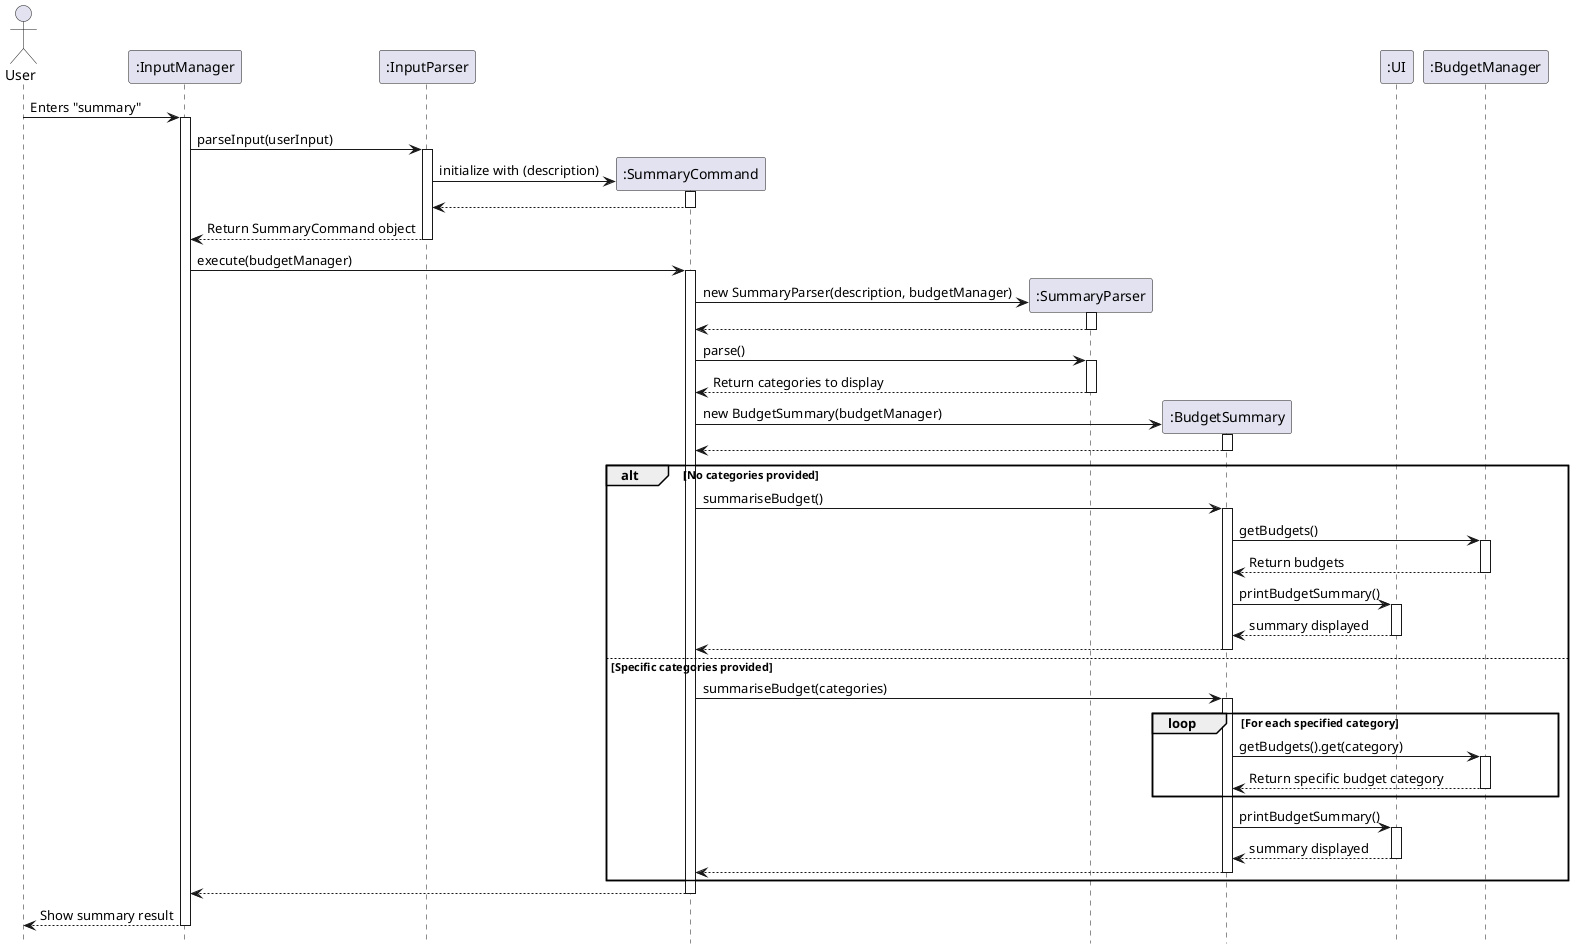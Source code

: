 @startuml
hide circle
skinparam classAttributeIconSize 0
hide footbox

actor User
participant ":InputManager" as IM
participant ":InputParser" as IP
participant ":SummaryCommand" as SC
participant ":SummaryParser" as SP
participant ":BudgetSummary" as BS
participant ":UI" as UI
participant ":BudgetManager" as BM

User -> IM: Enters "summary"
activate IM
IM -> IP: parseInput(userInput)
activate IP
create SC
IP -> SC: initialize with (description)
activate SC
SC --> IP
deactivate SC
IP --> IM: Return SummaryCommand object
deactivate IP
IM -> SC: execute(budgetManager)
activate SC
create SP
SC -> SP: new SummaryParser(description, budgetManager)
activate SP
SP --> SC
deactivate SP

SC -> SP: parse()
activate SP
SP --> SC : Return categories to display

deactivate SP


create BS
SC -> BS: new BudgetSummary(budgetManager)
activate BS
BS --> SC
deactivate BS

alt No categories provided
SC -> BS: summariseBudget()
activate BS
BS -> BM: getBudgets()
activate BM
BM --> BS: Return budgets
deactivate BM
BS -> UI: printBudgetSummary()
activate UI
UI --> BS: summary displayed
deactivate UI
BS--> SC
deactivate BS

else Specific categories provided
SC -> BS: summariseBudget(categories)
activate BS
loop For each specified category
BS -> BM: getBudgets().get(category)
activate BM
BM --> BS: Return specific budget category
deactivate BM
end
BS -> UI: printBudgetSummary()
activate UI
UI --> BS: summary displayed
deactivate UI
BS--> SC
deactivate BS
end





deactivate BM
SC --> IM:

deactivate SC
IM --> User: Show summary result
deactivate IM
@enduml
